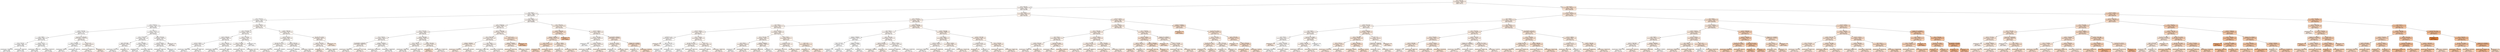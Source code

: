 digraph Tree {
node [shape=box, style="filled, rounded", color="black", fontname="helvetica"] ;
edge [fontname="helvetica"] ;
0 [label=<fone &le; 7497.342<br/>squared_error = 40540123.59<br/>samples = 4353<br/>value = 7457.11>, fillcolor="#fcf0e7"] ;
1 [label=<fone &le; 7404.252<br/>squared_error = 6871007.385<br/>samples = 2923<br/>value = 4254.886>, fillcolor="#fdf7f3"] ;
0 -> 1 [labeldistance=2.5, labelangle=45, headlabel="True"] ;
2 [label=<god &le; 2002.5<br/>squared_error = 3582505.978<br/>samples = 2085<br/>value = 3130.205>, fillcolor="#fefaf7"] ;
1 -> 2 ;
3 [label=<fone &le; 7354.372<br/>squared_error = 1143333.033<br/>samples = 1265<br/>value = 2372.643>, fillcolor="#fefcfa"] ;
2 -> 3 ;
4 [label=<fone &le; 7338.215<br/>squared_error = 512947.028<br/>samples = 934<br/>value = 1940.816>, fillcolor="#fffdfc"] ;
3 -> 4 ;
5 [label=<model &le; 7367.581<br/>squared_error = 514742.453<br/>samples = 711<br/>value = 1770.754>, fillcolor="#fffdfc"] ;
4 -> 5 ;
6 [label=<god &le; 1998.5<br/>squared_error = 354553.392<br/>samples = 693<br/>value = 1722.736>, fillcolor="#fffdfc"] ;
5 -> 6 ;
7 [label=<fone &le; 7324.79<br/>squared_error = 204952.296<br/>samples = 485<br/>value = 1573.668>, fillcolor="#fffefd"] ;
6 -> 7 ;
8 [label=<squared_error = 213026.293<br/>samples = 290<br/>value = 1439.062>, fillcolor="#fffefd"] ;
7 -> 8 ;
9 [label=<squared_error = 125925.624<br/>samples = 195<br/>value = 1773.851>, fillcolor="#fffdfc"] ;
7 -> 9 ;
10 [label=<brend &le; 7317.5<br/>squared_error = 530752.776<br/>samples = 208<br/>value = 2070.322>, fillcolor="#fefdfb"] ;
6 -> 10 ;
11 [label=<squared_error = 417952.347<br/>samples = 186<br/>value = 1986.516>, fillcolor="#fffdfb"] ;
10 -> 11 ;
12 [label=<squared_error = 923018.027<br/>samples = 22<br/>value = 2778.864>, fillcolor="#fefbf8"] ;
10 -> 12 ;
13 [label=<transmission &le; 4494.094<br/>squared_error = 3175594.136<br/>samples = 18<br/>value = 3619.444>, fillcolor="#fef9f5"] ;
5 -> 13 ;
14 [label=<fone &le; 7290.382<br/>squared_error = 154648.438<br/>samples = 8<br/>value = 2056.25>, fillcolor="#fefdfb"] ;
13 -> 14 ;
15 [label=<squared_error = 30625.0<br/>samples = 2<br/>value = 2675.0>, fillcolor="#fefbf9"] ;
14 -> 15 ;
16 [label=<squared_error = 25833.333<br/>samples = 6<br/>value = 1850.0>, fillcolor="#fffdfc"] ;
14 -> 16 ;
17 [label=<volume &le; inf<br/>squared_error = 2073600.0<br/>samples = 10<br/>value = 4870.0>, fillcolor="#fdf6f1"] ;
13 -> 17 ;
18 [label=<squared_error = 1094506.173<br/>samples = 9<br/>value = 4522.222>, fillcolor="#fdf7f2"] ;
17 -> 18 ;
19 [label=<squared_error = 0.0<br/>samples = 1<br/>value = 8000.0>, fillcolor="#fcefe5"] ;
17 -> 19 ;
20 [label=<fone &le; 7344.74<br/>squared_error = 121014.658<br/>samples = 223<br/>value = 2483.031>, fillcolor="#fefcfa"] ;
4 -> 20 ;
21 [label=<fone &le; 7339.227<br/>squared_error = 100273.166<br/>samples = 96<br/>value = 2296.354>, fillcolor="#fefcfa"] ;
20 -> 21 ;
22 [label=<body &le; 8917.842<br/>squared_error = 500000.0<br/>samples = 4<br/>value = 3000.0>, fillcolor="#fefaf8"] ;
21 -> 22 ;
23 [label=<squared_error = 222222.222<br/>samples = 3<br/>value = 2666.667>, fillcolor="#fefbf9"] ;
22 -> 23 ;
24 [label=<squared_error = 0.0<br/>samples = 1<br/>value = 4000.0>, fillcolor="#fef8f4"] ;
22 -> 24 ;
25 [label=<fone &le; 7339.892<br/>squared_error = 60430.943<br/>samples = 92<br/>value = 2265.761>, fillcolor="#fefcfa"] ;
21 -> 25 ;
26 [label=<squared_error = 0.0<br/>samples = 15<br/>value = 2100.0>, fillcolor="#fefcfb"] ;
25 -> 26 ;
27 [label=<squared_error = 65807.893<br/>samples = 77<br/>value = 2298.052>, fillcolor="#fefcfa"] ;
25 -> 27 ;
28 [label=<model &le; 8797.616<br/>squared_error = 90439.051<br/>samples = 127<br/>value = 2624.142>, fillcolor="#fefbf9"] ;
20 -> 28 ;
29 [label=<volume &le; 3150.0<br/>squared_error = 69409.836<br/>samples = 125<br/>value = 2605.328>, fillcolor="#fefbf9"] ;
28 -> 29 ;
30 [label=<squared_error = 49019.102<br/>samples = 124<br/>value = 2618.274>, fillcolor="#fefbf9"] ;
29 -> 30 ;
31 [label=<squared_error = 0.0<br/>samples = 1<br/>value = 1000.0>, fillcolor="#ffffff"] ;
29 -> 31 ;
32 [label=<squared_error = 0.0<br/>samples = 2<br/>value = 3800.0>, fillcolor="#fef8f5"] ;
28 -> 32 ;
33 [label=<fone &le; 7380.08<br/>squared_error = 911171.538<br/>samples = 331<br/>value = 3591.154>, fillcolor="#fef9f5"] ;
3 -> 33 ;
34 [label=<fone &le; 7367.489<br/>squared_error = 293318.889<br/>samples = 232<br/>value = 3225.724>, fillcolor="#fefaf7"] ;
33 -> 34 ;
35 [label=<brend &le; 4820.023<br/>squared_error = 268554.627<br/>samples = 151<br/>value = 3041.205>, fillcolor="#fefaf8"] ;
34 -> 35 ;
36 [label=<volume &le; 1550.0<br/>squared_error = 343143.482<br/>samples = 35<br/>value = 2715.657>, fillcolor="#fefbf9"] ;
35 -> 36 ;
37 [label=<squared_error = 366837.688<br/>samples = 4<br/>value = 1924.75>, fillcolor="#fffdfc"] ;
36 -> 37 ;
38 [label=<squared_error = 248957.367<br/>samples = 31<br/>value = 2817.71>, fillcolor="#fefbf8"] ;
36 -> 38 ;
39 [label=<fone &le; 7360.214<br/>squared_error = 204423.866<br/>samples = 116<br/>value = 3139.431>, fillcolor="#fefaf7"] ;
35 -> 39 ;
40 [label=<squared_error = 228545.234<br/>samples = 56<br/>value = 2969.625>, fillcolor="#fefaf8"] ;
39 -> 40 ;
41 [label=<squared_error = 129881.076<br/>samples = 60<br/>value = 3297.917>, fillcolor="#fefaf7"] ;
39 -> 41 ;
42 [label=<fone &le; 7379.533<br/>squared_error = 157691.715<br/>samples = 81<br/>value = 3569.704>, fillcolor="#fef9f6"] ;
34 -> 42 ;
43 [label=<fone &le; 7373.259<br/>squared_error = 100082.119<br/>samples = 80<br/>value = 3596.825>, fillcolor="#fef9f5"] ;
42 -> 43 ;
44 [label=<squared_error = 97522.257<br/>samples = 46<br/>value = 3471.783>, fillcolor="#fef9f6"] ;
43 -> 44 ;
45 [label=<squared_error = 53771.235<br/>samples = 34<br/>value = 3766.0>, fillcolor="#fef9f5"] ;
43 -> 45 ;
46 [label=<squared_error = 0.0<br/>samples = 1<br/>value = 1400.0>, fillcolor="#fffefe"] ;
42 -> 46 ;
47 [label=<model &le; 7869.433<br/>squared_error = 1312774.391<br/>samples = 99<br/>value = 4447.515>, fillcolor="#fdf7f2"] ;
33 -> 47 ;
48 [label=<volume &le; 1817.0<br/>squared_error = 608702.946<br/>samples = 79<br/>value = 4179.797>, fillcolor="#fdf8f3"] ;
47 -> 48 ;
49 [label=<len_dop_info &le; 177.5<br/>squared_error = 1115553.719<br/>samples = 11<br/>value = 3319.091>, fillcolor="#fefaf6"] ;
48 -> 49 ;
50 [label=<squared_error = 434347.222<br/>samples = 6<br/>value = 4001.667>, fillcolor="#fef8f4"] ;
49 -> 50 ;
51 [label=<squared_error = 703000.0<br/>samples = 5<br/>value = 2500.0>, fillcolor="#fefcfa"] ;
49 -> 51 ;
52 [label=<brend &le; 4203.121<br/>squared_error = 387488.999<br/>samples = 68<br/>value = 4319.029>, fillcolor="#fdf7f3"] ;
48 -> 52 ;
53 [label=<squared_error = 1748888.889<br/>samples = 3<br/>value = 2633.333>, fillcolor="#fefbf9"] ;
52 -> 53 ;
54 [label=<squared_error = 187452.664<br/>samples = 65<br/>value = 4396.831>, fillcolor="#fdf7f3"] ;
52 -> 54 ;
55 [label=<len_dop_info &le; 314.0<br/>squared_error = 2692475.0<br/>samples = 20<br/>value = 5505.0>, fillcolor="#fdf4ee"] ;
47 -> 55 ;
56 [label=<manth &le; 5218.347<br/>squared_error = 1161329.64<br/>samples = 19<br/>value = 5215.789>, fillcolor="#fdf5f0"] ;
55 -> 56 ;
57 [label=<squared_error = 0.0<br/>samples = 1<br/>value = 9000.0>, fillcolor="#fbece2"] ;
56 -> 57 ;
58 [label=<squared_error = 386080.247<br/>samples = 18<br/>value = 5005.556>, fillcolor="#fdf6f0"] ;
56 -> 58 ;
59 [label=<squared_error = 0.0<br/>samples = 1<br/>value = 11000.0>, fillcolor="#fae8da"] ;
55 -> 59 ;
60 [label=<god &le; 2009.5<br/>squared_error = 5094226.292<br/>samples = 820<br/>value = 4298.882>, fillcolor="#fdf7f3"] ;
2 -> 60 ;
61 [label=<body &le; 10184.014<br/>squared_error = 2856055.416<br/>samples = 757<br/>value = 4057.135>, fillcolor="#fef8f4"] ;
60 -> 61 ;
62 [label=<fone &le; 7375.197<br/>squared_error = 1669466.799<br/>samples = 700<br/>value = 3893.833>, fillcolor="#fef8f4"] ;
61 -> 62 ;
63 [label=<fone &le; 7284.02<br/>squared_error = 1633206.176<br/>samples = 424<br/>value = 3421.101>, fillcolor="#fef9f6"] ;
62 -> 63 ;
64 [label=<tip_dvigatelja &le; 10209.916<br/>squared_error = 1809976.412<br/>samples = 60<br/>value = 4757.767>, fillcolor="#fdf6f1"] ;
63 -> 64 ;
65 [label=<squared_error = 1583427.513<br/>samples = 49<br/>value = 4460.551>, fillcolor="#fdf7f2"] ;
64 -> 65 ;
66 [label=<squared_error = 672775.289<br/>samples = 11<br/>value = 6081.727>, fillcolor="#fdf3ec"] ;
64 -> 66 ;
67 [label=<mileage &le; 218500.0<br/>squared_error = 1261016.462<br/>samples = 364<br/>value = 3200.772>, fillcolor="#fefaf7"] ;
63 -> 67 ;
68 [label=<squared_error = 1657336.667<br/>samples = 75<br/>value = 3831.0>, fillcolor="#fef8f5"] ;
67 -> 68 ;
69 [label=<squared_error = 1028338.987<br/>samples = 289<br/>value = 3037.218>, fillcolor="#fefaf8"] ;
67 -> 69 ;
70 [label=<model &le; 7605.968<br/>squared_error = 854459.163<br/>samples = 276<br/>value = 4620.058>, fillcolor="#fdf7f2"] ;
62 -> 70 ;
71 [label=<fone &le; 7386.14<br/>squared_error = 401199.237<br/>samples = 260<br/>value = 4547.227>, fillcolor="#fdf7f2"] ;
70 -> 71 ;
72 [label=<squared_error = 538927.181<br/>samples = 103<br/>value = 4252.466>, fillcolor="#fdf7f3"] ;
71 -> 72 ;
73 [label=<squared_error = 216447.245<br/>samples = 157<br/>value = 4740.605>, fillcolor="#fdf6f1"] ;
71 -> 73 ;
74 [label=<model &le; 7632.165<br/>squared_error = 6733054.121<br/>samples = 16<br/>value = 5803.562>, fillcolor="#fdf4ed"] ;
70 -> 74 ;
75 [label=<squared_error = 0.0<br/>samples = 1<br/>value = 14915.0>, fillcolor="#f8dfcc"] ;
74 -> 75 ;
76 [label=<squared_error = 1278401.316<br/>samples = 15<br/>value = 5196.133>, fillcolor="#fdf5f0"] ;
74 -> 76 ;
77 [label=<brend &le; 12835.451<br/>squared_error = 13078823.82<br/>samples = 57<br/>value = 6062.596>, fillcolor="#fdf3ec"] ;
61 -> 77 ;
78 [label=<fone &le; 6992.755<br/>squared_error = 2971679.807<br/>samples = 51<br/>value = 5248.392>, fillcolor="#fdf5ef"] ;
77 -> 78 ;
79 [label=<mileage &le; 182500.0<br/>squared_error = 2557530.139<br/>samples = 12<br/>value = 7173.167>, fillcolor="#fcf1e8"] ;
78 -> 79 ;
80 [label=<squared_error = 1297018.75<br/>samples = 4<br/>value = 9022.5>, fillcolor="#fbece2"] ;
79 -> 80 ;
81 [label=<squared_error = 622760.5<br/>samples = 8<br/>value = 6248.5>, fillcolor="#fcf3ec"] ;
79 -> 81 ;
82 [label=<god &le; 2004.5<br/>squared_error = 1608439.053<br/>samples = 39<br/>value = 4656.154>, fillcolor="#fdf6f2"] ;
78 -> 82 ;
83 [label=<squared_error = 1339977.694<br/>samples = 23<br/>value = 4143.043>, fillcolor="#fdf8f3"] ;
82 -> 83 ;
84 [label=<squared_error = 1071835.938<br/>samples = 16<br/>value = 5393.75>, fillcolor="#fdf5ef"] ;
82 -> 84 ;
85 [label=<volume &le; inf<br/>squared_error = 45458055.556<br/>samples = 6<br/>value = 12983.333>, fillcolor="#f9e3d3"] ;
77 -> 85 ;
86 [label=<mileage &le; 193000.0<br/>squared_error = 1861600.0<br/>samples = 5<br/>value = 10020.0>, fillcolor="#fbeade"] ;
85 -> 86 ;
87 [label=<squared_error = 435555.556<br/>samples = 3<br/>value = 10966.667>, fillcolor="#fae8da"] ;
86 -> 87 ;
88 [label=<squared_error = 640000.0<br/>samples = 2<br/>value = 8600.0>, fillcolor="#fbede3"] ;
86 -> 88 ;
89 [label=<squared_error = 0.0<br/>samples = 1<br/>value = 27800.0>, fillcolor="#f2c09d"] ;
85 -> 89 ;
90 [label=<fone &le; 6992.755<br/>squared_error = 22847708.661<br/>samples = 63<br/>value = 7203.683>, fillcolor="#fcf1e8"] ;
60 -> 90 ;
91 [label=<manth &le; 8825.347<br/>squared_error = 30668772.691<br/>samples = 9<br/>value = 13876.556>, fillcolor="#f9e1d0"] ;
90 -> 91 ;
92 [label=<mileage &le; 106500.0<br/>squared_error = 6451663.859<br/>samples = 8<br/>value = 12111.125>, fillcolor="#fae5d6"] ;
91 -> 92 ;
93 [label=<god &le; 2013.5<br/>squared_error = 3734466.667<br/>samples = 3<br/>value = 14830.0>, fillcolor="#f8dfcc"] ;
92 -> 93 ;
94 [label=<squared_error = 0.0<br/>samples = 1<br/>value = 17500.0>, fillcolor="#f7d8c2"] ;
93 -> 94 ;
95 [label=<squared_error = 255025.0<br/>samples = 2<br/>value = 13495.0>, fillcolor="#f9e2d1"] ;
93 -> 95 ;
96 [label=<volume &le; 1900.0<br/>squared_error = 985392.16<br/>samples = 5<br/>value = 10479.8>, fillcolor="#fae9dc"] ;
92 -> 96 ;
97 [label=<squared_error = 0.0<br/>samples = 1<br/>value = 8700.0>, fillcolor="#fbede3"] ;
96 -> 97 ;
98 [label=<squared_error = 241837.688<br/>samples = 4<br/>value = 10924.75>, fillcolor="#fae8db"] ;
96 -> 98 ;
99 [label=<squared_error = 0.0<br/>samples = 1<br/>value = 28000.0>, fillcolor="#f2c09c"] ;
91 -> 99 ;
100 [label=<volume &le; 2945.0<br/>squared_error = 12886124.656<br/>samples = 54<br/>value = 6091.537>, fillcolor="#fdf3ec"] ;
90 -> 100 ;
101 [label=<fone &le; 7318.169<br/>squared_error = 5163282.597<br/>samples = 44<br/>value = 5053.25>, fillcolor="#fdf6f0"] ;
100 -> 101 ;
102 [label=<squared_error = 0.0<br/>samples = 4<br/>value = 1000.0>, fillcolor="#ffffff"] ;
101 -> 102 ;
103 [label=<model &le; 9110.86<br/>squared_error = 3872438.944<br/>samples = 40<br/>value = 5458.575>, fillcolor="#fdf5ef"] ;
101 -> 103 ;
104 [label=<squared_error = 3012864.583<br/>samples = 37<br/>value = 5180.892>, fillcolor="#fdf5f0"] ;
103 -> 104 ;
105 [label=<squared_error = 1793888.889<br/>samples = 3<br/>value = 8883.333>, fillcolor="#fbede2"] ;
103 -> 105 ;
106 [label=<tip_dvigatelja &le; 5684.64<br/>squared_error = 21252400.0<br/>samples = 10<br/>value = 10660.0>, fillcolor="#fae8dc"] ;
100 -> 106 ;
107 [label=<len_dop_info &le; 223.0<br/>squared_error = 2081600.0<br/>samples = 5<br/>value = 7180.0>, fillcolor="#fcf1e8"] ;
106 -> 107 ;
108 [label=<squared_error = 0.0<br/>samples = 1<br/>value = 4300.0>, fillcolor="#fdf7f3"] ;
107 -> 108 ;
109 [label=<squared_error = 10000.0<br/>samples = 4<br/>value = 7900.0>, fillcolor="#fcefe6"] ;
107 -> 109 ;
110 [label=<mileage_orig &le; 114500.0<br/>squared_error = 16202400.0<br/>samples = 5<br/>value = 14140.0>, fillcolor="#f9e0cf"] ;
106 -> 110 ;
111 [label=<squared_error = 0.0<br/>samples = 1<br/>value = 7100.0>, fillcolor="#fcf1e9"] ;
110 -> 111 ;
112 [label=<squared_error = 4765000.0<br/>samples = 4<br/>value = 15900.0>, fillcolor="#f8dcc8"] ;
110 -> 112 ;
113 [label=<god &le; 2009.5<br/>squared_error = 4075459.887<br/>samples = 838<br/>value = 7053.168>, fillcolor="#fcf1e9"] ;
1 -> 113 ;
114 [label=<fone &le; 7439.043<br/>squared_error = 2512018.32<br/>samples = 590<br/>value = 6422.959>, fillcolor="#fcf2eb"] ;
113 -> 114 ;
115 [label=<god &le; 2001.5<br/>squared_error = 1256628.425<br/>samples = 327<br/>value = 5794.165>, fillcolor="#fdf4ed"] ;
114 -> 115 ;
116 [label=<volume &le; 1950.0<br/>squared_error = 2193229.311<br/>samples = 38<br/>value = 4896.711>, fillcolor="#fdf6f1"] ;
115 -> 116 ;
117 [label=<conditioner &le; 1.0<br/>squared_error = 3588125.0<br/>samples = 4<br/>value = 2525.0>, fillcolor="#fefbf9"] ;
116 -> 117 ;
118 [label=<squared_error = 0.0<br/>samples = 1<br/>value = 5800.0>, fillcolor="#fdf4ed"] ;
117 -> 118 ;
119 [label=<door &le; 7281.275<br/>squared_error = 17222.222<br/>samples = 3<br/>value = 1433.333>, fillcolor="#fffefd"] ;
117 -> 119 ;
120 [label=<squared_error = 0.0<br/>samples = 1<br/>value = 1250.0>, fillcolor="#fffefe"] ;
119 -> 120 ;
121 [label=<squared_error = 625.0<br/>samples = 2<br/>value = 1525.0>, fillcolor="#fffefd"] ;
119 -> 121 ;
122 [label=<fone &le; 7416.46<br/>squared_error = 1289503.136<br/>samples = 34<br/>value = 5175.735>, fillcolor="#fdf5f0"] ;
116 -> 122 ;
123 [label=<len_dop_info &le; 23.5<br/>squared_error = 1273044.434<br/>samples = 16<br/>value = 4589.062>, fillcolor="#fdf7f2"] ;
122 -> 123 ;
124 [label=<squared_error = 0.0<br/>samples = 1<br/>value = 1700.0>, fillcolor="#fffdfc"] ;
123 -> 124 ;
125 [label=<squared_error = 764372.222<br/>samples = 15<br/>value = 4781.667>, fillcolor="#fdf6f1"] ;
123 -> 125 ;
126 [label=<audio &le; 2.5<br/>squared_error = 726242.284<br/>samples = 18<br/>value = 5697.222>, fillcolor="#fdf4ee"] ;
122 -> 126 ;
127 [label=<squared_error = 1068125.0<br/>samples = 6<br/>value = 4925.0>, fillcolor="#fdf6f1"] ;
126 -> 127 ;
128 [label=<squared_error = 108055.556<br/>samples = 12<br/>value = 6083.333>, fillcolor="#fdf3ec"] ;
126 -> 128 ;
129 [label=<volume &le; 3250.0<br/>squared_error = 1013648.106<br/>samples = 289<br/>value = 5912.17>, fillcolor="#fdf4ed"] ;
115 -> 129 ;
130 [label=<fone &le; 7425.104<br/>squared_error = 764562.154<br/>samples = 273<br/>value = 5839.476>, fillcolor="#fdf4ed"] ;
129 -> 130 ;
131 [label=<god &le; 2002.5<br/>squared_error = 574088.68<br/>samples = 153<br/>value = 5564.242>, fillcolor="#fdf4ee"] ;
130 -> 131 ;
132 [label=<squared_error = 0.0<br/>samples = 1<br/>value = 3000.0>, fillcolor="#fefaf8"] ;
131 -> 132 ;
133 [label=<squared_error = 534322.191<br/>samples = 152<br/>value = 5581.112>, fillcolor="#fdf4ee"] ;
131 -> 133 ;
134 [label=<mileage &le; 440000.0<br/>squared_error = 787682.023<br/>samples = 120<br/>value = 6190.4>, fillcolor="#fdf3ec"] ;
130 -> 134 ;
135 [label=<squared_error = 699746.249<br/>samples = 119<br/>value = 6218.471>, fillcolor="#fcf3ec"] ;
134 -> 135 ;
136 [label=<squared_error = 0.0<br/>samples = 1<br/>value = 2850.0>, fillcolor="#fefbf8"] ;
134 -> 136 ;
137 [label=<god &le; 2007.5<br/>squared_error = 3635093.75<br/>samples = 16<br/>value = 7152.5>, fillcolor="#fcf1e8"] ;
129 -> 137 ;
138 [label=<conditioner &le; 2.5<br/>squared_error = 1113817.751<br/>samples = 13<br/>value = 6387.692>, fillcolor="#fcf2eb"] ;
137 -> 138 ;
139 [label=<squared_error = 312132.231<br/>samples = 11<br/>value = 6003.636>, fillcolor="#fdf3ed"] ;
138 -> 139 ;
140 [label=<squared_error = 250000.0<br/>samples = 2<br/>value = 8500.0>, fillcolor="#fbeee4"] ;
138 -> 140 ;
141 [label=<audio &le; 0.5<br/>squared_error = 1042222.222<br/>samples = 3<br/>value = 10466.667>, fillcolor="#fae9dc"] ;
137 -> 141 ;
142 [label=<squared_error = 0.0<br/>samples = 1<br/>value = 9200.0>, fillcolor="#fbece1"] ;
141 -> 142 ;
143 [label=<squared_error = 360000.0<br/>samples = 2<br/>value = 11100.0>, fillcolor="#fae7da"] ;
141 -> 143 ;
144 [label=<model &le; 4783.538<br/>squared_error = 2970080.642<br/>samples = 263<br/>value = 7204.768>, fillcolor="#fcf1e8"] ;
114 -> 144 ;
145 [label=<god &le; 2001.0<br/>squared_error = 2643377.246<br/>samples = 16<br/>value = 3967.438>, fillcolor="#fef8f4"] ;
144 -> 145 ;
146 [label=<mileage &le; 283500.0<br/>squared_error = 346718.75<br/>samples = 4<br/>value = 1862.5>, fillcolor="#fffdfc"] ;
145 -> 146 ;
147 [label=<fone &le; 7471.615<br/>squared_error = 625.0<br/>samples = 2<br/>value = 1275.0>, fillcolor="#fffefe"] ;
146 -> 147 ;
148 [label=<squared_error = 0.0<br/>samples = 1<br/>value = 1250.0>, fillcolor="#fffefe"] ;
147 -> 148 ;
149 [label=<squared_error = 0.0<br/>samples = 1<br/>value = 1300.0>, fillcolor="#fffefe"] ;
147 -> 149 ;
150 [label=<mileage &le; 322000.0<br/>squared_error = 2500.0<br/>samples = 2<br/>value = 2450.0>, fillcolor="#fefcfa"] ;
146 -> 150 ;
151 [label=<squared_error = 0.0<br/>samples = 1<br/>value = 2400.0>, fillcolor="#fefcfa"] ;
150 -> 151 ;
152 [label=<squared_error = 0.0<br/>samples = 1<br/>value = 2500.0>, fillcolor="#fefcfa"] ;
150 -> 152 ;
153 [label=<body &le; 4632.224<br/>squared_error = 1439702.576<br/>samples = 12<br/>value = 4669.083>, fillcolor="#fdf6f2"] ;
145 -> 153 ;
154 [label=<brend &le; 6579.291<br/>squared_error = 525833.333<br/>samples = 6<br/>value = 5650.0>, fillcolor="#fdf4ee"] ;
153 -> 154 ;
155 [label=<squared_error = 193600.0<br/>samples = 5<br/>value = 5380.0>, fillcolor="#fdf5ef"] ;
154 -> 155 ;
156 [label=<squared_error = 0.0<br/>samples = 1<br/>value = 7000.0>, fillcolor="#fcf1e9"] ;
154 -> 156 ;
157 [label=<volume &le; 1750.0<br/>squared_error = 429176.806<br/>samples = 6<br/>value = 3688.167>, fillcolor="#fef9f5"] ;
153 -> 157 ;
158 [label=<squared_error = 108616.667<br/>samples = 3<br/>value = 4235.0>, fillcolor="#fdf7f3"] ;
157 -> 158 ;
159 [label=<squared_error = 151683.556<br/>samples = 3<br/>value = 3141.333>, fillcolor="#fefaf7"] ;
157 -> 159 ;
160 [label=<model &le; 7492.685<br/>squared_error = 2268380.743<br/>samples = 247<br/>value = 7414.474>, fillcolor="#fcf0e7"] ;
144 -> 160 ;
161 [label=<god &le; 2003.5<br/>squared_error = 2888641.877<br/>samples = 102<br/>value = 6707.814>, fillcolor="#fcf2ea"] ;
160 -> 161 ;
162 [label=<volume &le; 2100.0<br/>squared_error = 4154765.17<br/>samples = 21<br/>value = 5075.143>, fillcolor="#fdf5f0"] ;
161 -> 162 ;
163 [label=<squared_error = 584691.358<br/>samples = 9<br/>value = 3055.556>, fillcolor="#fefaf7"] ;
162 -> 163 ;
164 [label=<squared_error = 1478983.639<br/>samples = 12<br/>value = 6589.833>, fillcolor="#fcf2eb"] ;
162 -> 164 ;
165 [label=<volume &le; 1445.0<br/>squared_error = 1690132.311<br/>samples = 81<br/>value = 7131.099>, fillcolor="#fcf1e9"] ;
161 -> 165 ;
166 [label=<squared_error = 2500.0<br/>samples = 2<br/>value = 3850.0>, fillcolor="#fef8f5"] ;
165 -> 166 ;
167 [label=<squared_error = 1453410.188<br/>samples = 79<br/>value = 7214.165>, fillcolor="#fcf1e8"] ;
165 -> 167 ;
168 [label=<contact &le; 4917.941<br/>squared_error = 1233672.203<br/>samples = 145<br/>value = 7911.572>, fillcolor="#fcefe6"] ;
160 -> 168 ;
169 [label=<conditioner &le; 0.5<br/>squared_error = 3754804.688<br/>samples = 4<br/>value = 4718.75>, fillcolor="#fdf6f1"] ;
168 -> 169 ;
170 [label=<squared_error = 0.0<br/>samples = 1<br/>value = 8075.0>, fillcolor="#fceee5"] ;
169 -> 170 ;
171 [label=<squared_error = 0.0<br/>samples = 3<br/>value = 3600.0>, fillcolor="#fef9f5"] ;
169 -> 171 ;
172 [label=<fone &le; 7467.001<br/>squared_error = 864751.857<br/>samples = 141<br/>value = 8002.149>, fillcolor="#fcefe5"] ;
168 -> 172 ;
173 [label=<squared_error = 316058.215<br/>samples = 67<br/>value = 7463.313>, fillcolor="#fcf0e7"] ;
172 -> 173 ;
174 [label=<squared_error = 860651.446<br/>samples = 74<br/>value = 8490.014>, fillcolor="#fbeee4"] ;
172 -> 174 ;
175 [label=<volume &le; 3250.0<br/>squared_error = 4602210.829<br/>samples = 248<br/>value = 8552.456>, fillcolor="#fbede3"] ;
113 -> 175 ;
176 [label=<fone &le; 7480.34<br/>squared_error = 3193807.852<br/>samples = 238<br/>value = 8352.979>, fillcolor="#fbeee4"] ;
175 -> 176 ;
177 [label=<fone &le; 7430.346<br/>squared_error = 2393310.078<br/>samples = 169<br/>value = 7876.633>, fillcolor="#fcefe6"] ;
176 -> 177 ;
178 [label=<god &le; 2013.5<br/>squared_error = 2960075.815<br/>samples = 33<br/>value = 6616.606>, fillcolor="#fcf2ea"] ;
177 -> 178 ;
179 [label=<model &le; 8515.412<br/>squared_error = 1085041.457<br/>samples = 26<br/>value = 6057.654>, fillcolor="#fdf3ec"] ;
178 -> 179 ;
180 [label=<squared_error = 768295.238<br/>samples = 25<br/>value = 5939.96>, fillcolor="#fdf3ed"] ;
179 -> 180 ;
181 [label=<squared_error = 0.0<br/>samples = 1<br/>value = 9000.0>, fillcolor="#fbece2"] ;
179 -> 181 ;
182 [label=<len_dop_info &le; 84.5<br/>squared_error = 4453818.49<br/>samples = 7<br/>value = 8692.714>, fillcolor="#fbede3"] ;
178 -> 182 ;
183 [label=<squared_error = 174400.0<br/>samples = 5<br/>value = 7390.0>, fillcolor="#fcf0e8"] ;
182 -> 183 ;
184 [label=<squared_error = 303050.25<br/>samples = 2<br/>value = 11949.5>, fillcolor="#fae5d7"] ;
182 -> 184 ;
185 [label=<volume &le; 1999.0<br/>squared_error = 1777064.926<br/>samples = 136<br/>value = 8182.375>, fillcolor="#fceee5"] ;
177 -> 185 ;
186 [label=<fone &le; 7447.395<br/>squared_error = 1211481.501<br/>samples = 81<br/>value = 7881.827>, fillcolor="#fcefe6"] ;
185 -> 186 ;
187 [label=<squared_error = 997734.822<br/>samples = 26<br/>value = 7290.154>, fillcolor="#fcf0e8"] ;
186 -> 187 ;
188 [label=<squared_error = 1068802.14<br/>samples = 55<br/>value = 8161.527>, fillcolor="#fceee5"] ;
186 -> 188 ;
189 [label=<fone &le; 7436.028<br/>squared_error = 2281068.182<br/>samples = 55<br/>value = 8625.0>, fillcolor="#fbede3"] ;
185 -> 189 ;
190 [label=<squared_error = 6804722.222<br/>samples = 6<br/>value = 9983.333>, fillcolor="#fbeade"] ;
189 -> 190 ;
191 [label=<squared_error = 1473559.975<br/>samples = 49<br/>value = 8458.673>, fillcolor="#fbeee4"] ;
189 -> 191 ;
192 [label=<fone &le; 7480.992<br/>squared_error = 3237499.637<br/>samples = 69<br/>value = 9519.681>, fillcolor="#fbebe0"] ;
176 -> 192 ;
193 [label=<volume &le; 1450.0<br/>squared_error = 4055555.556<br/>samples = 6<br/>value = 13333.333>, fillcolor="#f9e2d2"] ;
192 -> 193 ;
194 [label=<brend &le; 7930.75<br/>squared_error = 1562500.0<br/>samples = 2<br/>value = 10750.0>, fillcolor="#fae8db"] ;
193 -> 194 ;
195 [label=<squared_error = 0.0<br/>samples = 1<br/>value = 12000.0>, fillcolor="#fae5d7"] ;
194 -> 195 ;
196 [label=<squared_error = 0.0<br/>samples = 1<br/>value = 9500.0>, fillcolor="#fbebe0"] ;
194 -> 196 ;
197 [label=<model &le; 13388.263<br/>squared_error = 296875.0<br/>samples = 4<br/>value = 14625.0>, fillcolor="#f8dfcd"] ;
193 -> 197 ;
198 [label=<squared_error = 55555.556<br/>samples = 3<br/>value = 14333.333>, fillcolor="#f9e0ce"] ;
197 -> 198 ;
199 [label=<squared_error = 0.0<br/>samples = 1<br/>value = 15500.0>, fillcolor="#f8ddca"] ;
197 -> 199 ;
200 [label=<mileage_orig &le; 28263.5<br/>squared_error = 1642534.281<br/>samples = 63<br/>value = 9156.476>, fillcolor="#fbece1"] ;
192 -> 200 ;
201 [label=<squared_error = 0.0<br/>samples = 1<br/>value = 15300.0>, fillcolor="#f8decb"] ;
200 -> 201 ;
202 [label=<body &le; 7174.256<br/>squared_error = 1050451.915<br/>samples = 62<br/>value = 9057.387>, fillcolor="#fbece1"] ;
200 -> 202 ;
203 [label=<squared_error = 395177.359<br/>samples = 52<br/>value = 8844.577>, fillcolor="#fbede2"] ;
202 -> 203 ;
204 [label=<squared_error = 2997789.0<br/>samples = 10<br/>value = 10164.0>, fillcolor="#fbeadd"] ;
202 -> 204 ;
205 [label=<mileage &le; 113500.0<br/>squared_error = 14636000.0<br/>samples = 10<br/>value = 13300.0>, fillcolor="#f9e2d2"] ;
175 -> 205 ;
206 [label=<squared_error = 0.0<br/>samples = 1<br/>value = 22500.0>, fillcolor="#f5cdb0"] ;
205 -> 206 ;
207 [label=<len_dop_info &le; 167.5<br/>squared_error = 5812839.506<br/>samples = 9<br/>value = 12277.778>, fillcolor="#fae5d6"] ;
205 -> 207 ;
208 [label=<fone &le; 7464.478<br/>squared_error = 2031875.0<br/>samples = 4<br/>value = 9975.0>, fillcolor="#fbeade"] ;
207 -> 208 ;
209 [label=<len_dop_info &le; 75.5<br/>squared_error = 122500.0<br/>samples = 2<br/>value = 11350.0>, fillcolor="#fae7d9"] ;
208 -> 209 ;
210 [label=<squared_error = 0.0<br/>samples = 1<br/>value = 11000.0>, fillcolor="#fae8da"] ;
209 -> 210 ;
211 [label=<squared_error = 0.0<br/>samples = 1<br/>value = 11700.0>, fillcolor="#fae6d8"] ;
209 -> 211 ;
212 [label=<fone &le; 7482.118<br/>squared_error = 160000.0<br/>samples = 2<br/>value = 8600.0>, fillcolor="#fbede3"] ;
208 -> 212 ;
213 [label=<squared_error = 0.0<br/>samples = 1<br/>value = 8200.0>, fillcolor="#fceee5"] ;
212 -> 213 ;
214 [label=<squared_error = 0.0<br/>samples = 1<br/>value = 9000.0>, fillcolor="#fbece2"] ;
212 -> 214 ;
215 [label=<body &le; 9941.875<br/>squared_error = 1201600.0<br/>samples = 5<br/>value = 14120.0>, fillcolor="#f9e0cf"] ;
207 -> 215 ;
216 [label=<squared_error = 0.0<br/>samples = 1<br/>value = 12500.0>, fillcolor="#f9e4d5"] ;
215 -> 216 ;
217 [label=<fone &le; 7485.319<br/>squared_error = 681875.0<br/>samples = 4<br/>value = 14525.0>, fillcolor="#f8dfcd"] ;
215 -> 217 ;
218 [label=<squared_error = 62500.0<br/>samples = 2<br/>value = 15250.0>, fillcolor="#f8decb"] ;
217 -> 218 ;
219 [label=<squared_error = 250000.0<br/>samples = 2<br/>value = 13800.0>, fillcolor="#f9e1d0"] ;
217 -> 219 ;
220 [label=<god &le; 2014.5<br/>squared_error = 45557547.374<br/>samples = 1430<br/>value = 14002.635>, fillcolor="#f9e1cf"] ;
0 -> 220 [labeldistance=2.5, labelangle=-45, headlabel="False"] ;
221 [label=<volume &le; 2462.5<br/>squared_error = 24474385.948<br/>samples = 975<br/>value = 11649.395>, fillcolor="#fae6d8"] ;
220 -> 221 ;
222 [label=<god &le; 2009.5<br/>squared_error = 11767528.633<br/>samples = 383<br/>value = 8758.157>, fillcolor="#fbede3"] ;
221 -> 222 ;
223 [label=<model &le; 9427.334<br/>squared_error = 7034521.721<br/>samples = 150<br/>value = 5780.18>, fillcolor="#fdf4ed"] ;
222 -> 223 ;
224 [label=<god &le; 2003.5<br/>squared_error = 4522500.162<br/>samples = 132<br/>value = 5198.667>, fillcolor="#fdf5f0"] ;
223 -> 224 ;
225 [label=<god &le; 1972.0<br/>squared_error = 2455531.111<br/>samples = 34<br/>value = 3289.647>, fillcolor="#fefaf7"] ;
224 -> 225 ;
226 [label=<squared_error = 0.0<br/>samples = 1<br/>value = 9500.0>, fillcolor="#fbebe0"] ;
225 -> 226 ;
227 [label=<model &le; 7381.464<br/>squared_error = 1325782.793<br/>samples = 33<br/>value = 3101.455>, fillcolor="#fefaf7"] ;
225 -> 227 ;
228 [label=<squared_error = 827843.561<br/>samples = 28<br/>value = 2801.714>, fillcolor="#fefbf8"] ;
227 -> 228 ;
229 [label=<squared_error = 793600.0<br/>samples = 5<br/>value = 4780.0>, fillcolor="#fdf6f1"] ;
227 -> 229 ;
230 [label=<len_dop_info &le; 1282.0<br/>squared_error = 3536585.102<br/>samples = 98<br/>value = 5860.98>, fillcolor="#fdf4ed"] ;
224 -> 230 ;
231 [label=<model &le; 7446.394<br/>squared_error = 3107734.875<br/>samples = 96<br/>value = 5962.25>, fillcolor="#fdf3ed"] ;
230 -> 231 ;
232 [label=<squared_error = 2446793.562<br/>samples = 77<br/>value = 5566.247>, fillcolor="#fdf4ee"] ;
231 -> 232 ;
233 [label=<squared_error = 2575198.199<br/>samples = 19<br/>value = 7567.105>, fillcolor="#fcf0e7"] ;
231 -> 233 ;
234 [label=<squared_error = 0.0<br/>samples = 2<br/>value = 1000.0>, fillcolor="#ffffff"] ;
230 -> 234 ;
235 [label=<contact &le; 8160.31<br/>squared_error = 4790816.904<br/>samples = 18<br/>value = 10044.611>, fillcolor="#fbeade"] ;
223 -> 235 ;
236 [label=<fone &le; 7568.328<br/>squared_error = 3192060.485<br/>samples = 13<br/>value = 10926.769>, fillcolor="#fae8db"] ;
235 -> 236 ;
237 [label=<fone &le; 7534.12<br/>squared_error = 719094.0<br/>samples = 9<br/>value = 9905.333>, fillcolor="#fbeade"] ;
236 -> 237 ;
238 [label=<squared_error = 127624.694<br/>samples = 7<br/>value = 10306.857>, fillcolor="#fbe9dd"] ;
237 -> 238 ;
239 [label=<squared_error = 250000.0<br/>samples = 2<br/>value = 8500.0>, fillcolor="#fbeee4"] ;
237 -> 239 ;
240 [label=<body &le; 7058.037<br/>squared_error = 1126875.0<br/>samples = 4<br/>value = 13225.0>, fillcolor="#f9e2d2"] ;
236 -> 240 ;
241 [label=<squared_error = 90000.0<br/>samples = 2<br/>value = 12200.0>, fillcolor="#fae5d6"] ;
240 -> 241 ;
242 [label=<squared_error = 62500.0<br/>samples = 2<br/>value = 14250.0>, fillcolor="#f9e0ce"] ;
240 -> 242 ;
243 [label=<audio &le; 3.5<br/>squared_error = 1663604.0<br/>samples = 5<br/>value = 7751.0>, fillcolor="#fcefe6"] ;
235 -> 243 ;
244 [label=<transmission &le; 7160.138<br/>squared_error = 498879.688<br/>samples = 4<br/>value = 7188.75>, fillcolor="#fcf1e8"] ;
243 -> 244 ;
245 [label=<squared_error = 756.25<br/>samples = 2<br/>value = 6527.5>, fillcolor="#fcf2eb"] ;
244 -> 245 ;
246 [label=<squared_error = 122500.0<br/>samples = 2<br/>value = 7850.0>, fillcolor="#fcefe6"] ;
244 -> 246 ;
247 [label=<squared_error = 0.0<br/>samples = 1<br/>value = 10000.0>, fillcolor="#fbeade"] ;
243 -> 247 ;
248 [label=<god &le; 2012.5<br/>squared_error = 5429820.677<br/>samples = 233<br/>value = 10675.309>, fillcolor="#fae8dc"] ;
222 -> 248 ;
249 [label=<fone &le; 7837.262<br/>squared_error = 3801996.383<br/>samples = 98<br/>value = 9757.276>, fillcolor="#fbebdf"] ;
248 -> 249 ;
250 [label=<fone &le; 7533.677<br/>squared_error = 3096979.374<br/>samples = 71<br/>value = 10348.451>, fillcolor="#fae9dd"] ;
249 -> 250 ;
251 [label=<brend &le; 3943.684<br/>squared_error = 1102324.171<br/>samples = 37<br/>value = 9679.135>, fillcolor="#fbebdf"] ;
250 -> 251 ;
252 [label=<squared_error = 0.0<br/>samples = 1<br/>value = 5700.0>, fillcolor="#fdf4ee"] ;
251 -> 252 ;
253 [label=<squared_error = 680907.167<br/>samples = 36<br/>value = 9789.667>, fillcolor="#fbeadf"] ;
251 -> 253 ;
254 [label=<volume &le; 2350.0<br/>squared_error = 4249595.322<br/>samples = 34<br/>value = 11076.824>, fillcolor="#fae7da"] ;
250 -> 254 ;
255 [label=<squared_error = 2887645.006<br/>samples = 29<br/>value = 10666.552>, fillcolor="#fae8dc"] ;
254 -> 255 ;
256 [label=<squared_error = 5510249.84<br/>samples = 5<br/>value = 13456.4>, fillcolor="#f9e2d1"] ;
254 -> 256 ;
257 [label=<model &le; 7416.557<br/>squared_error = 2320212.209<br/>samples = 27<br/>value = 8202.704>, fillcolor="#fceee5"] ;
249 -> 257 ;
258 [label=<mileage_orig &le; 234500.0<br/>squared_error = 2392918.264<br/>samples = 11<br/>value = 6993.091>, fillcolor="#fcf1e9"] ;
257 -> 258 ;
259 [label=<squared_error = 1825306.122<br/>samples = 7<br/>value = 7757.143>, fillcolor="#fcefe6"] ;
258 -> 259 ;
260 [label=<squared_error = 576820.5<br/>samples = 4<br/>value = 5656.0>, fillcolor="#fdf4ee"] ;
258 -> 260 ;
261 [label=<len_dop_info &le; 763.5<br/>squared_error = 572728.965<br/>samples = 16<br/>value = 9034.312>, fillcolor="#fbece2"] ;
257 -> 261 ;
262 [label=<squared_error = 388161.188<br/>samples = 12<br/>value = 9320.75>, fillcolor="#fbece0"] ;
261 -> 262 ;
263 [label=<squared_error = 141875.0<br/>samples = 4<br/>value = 8175.0>, fillcolor="#fceee5"] ;
261 -> 263 ;
264 [label=<tip_dvigatelja &le; 6314.477<br/>squared_error = 5555579.307<br/>samples = 135<br/>value = 11341.733>, fillcolor="#fae7d9"] ;
248 -> 264 ;
265 [label=<fone &le; 7563.483<br/>squared_error = 6622522.154<br/>samples = 42<br/>value = 13128.524>, fillcolor="#f9e3d3"] ;
264 -> 265 ;
266 [label=<mileage_orig &le; inf<br/>squared_error = 1136351.312<br/>samples = 18<br/>value = 11054.722>, fillcolor="#fae8da"] ;
265 -> 266 ;
267 [label=<squared_error = 880568.576<br/>samples = 12<br/>value = 10727.083>, fillcolor="#fae8db"] ;
266 -> 267 ;
268 [label=<squared_error = 1003833.333<br/>samples = 6<br/>value = 11710.0>, fillcolor="#fae6d8"] ;
266 -> 268 ;
269 [label=<model &le; 5068.232<br/>squared_error = 5092543.193<br/>samples = 24<br/>value = 14683.875>, fillcolor="#f8dfcd"] ;
265 -> 269 ;
270 [label=<squared_error = 1802222.222<br/>samples = 3<br/>value = 11133.333>, fillcolor="#fae7da"] ;
269 -> 270 ;
271 [label=<squared_error = 3504410.086<br/>samples = 21<br/>value = 15191.095>, fillcolor="#f8decb"] ;
269 -> 271 ;
272 [label=<volume &le; 1600.0<br/>squared_error = 2980757.324<br/>samples = 93<br/>value = 10534.796>, fillcolor="#fae9dc"] ;
264 -> 272 ;
273 [label=<conditioner &le; 2.0<br/>squared_error = 1921223.077<br/>samples = 13<br/>value = 9245.0>, fillcolor="#fbece1"] ;
272 -> 273 ;
274 [label=<squared_error = 454517.188<br/>samples = 12<br/>value = 9598.75>, fillcolor="#fbebdf"] ;
273 -> 274 ;
275 [label=<squared_error = 0.0<br/>samples = 1<br/>value = 5000.0>, fillcolor="#fdf6f0"] ;
273 -> 275 ;
276 [label=<manth &le; 7603.451<br/>squared_error = 2838672.312<br/>samples = 80<br/>value = 10744.388>, fillcolor="#fae8db"] ;
272 -> 276 ;
277 [label=<squared_error = 3385896.934<br/>samples = 17<br/>value = 11938.353>, fillcolor="#fae5d7"] ;
276 -> 277 ;
278 [label=<squared_error = 2202534.672<br/>samples = 63<br/>value = 10422.206>, fillcolor="#fae9dc"] ;
276 -> 278 ;
279 [label=<god &le; 2009.5<br/>squared_error = 23788283.89<br/>samples = 592<br/>value = 13519.909>, fillcolor="#f9e2d1"] ;
221 -> 279 ;
280 [label=<volume &le; 5550.0<br/>squared_error = 15403946.021<br/>samples = 245<br/>value = 10953.943>, fillcolor="#fae8db"] ;
279 -> 280 ;
281 [label=<model &le; 7558.26<br/>squared_error = 10534466.624<br/>samples = 234<br/>value = 10495.667>, fillcolor="#fae9dc"] ;
280 -> 281 ;
282 [label=<god &le; 2004.5<br/>squared_error = 9912436.392<br/>samples = 53<br/>value = 8062.849>, fillcolor="#fcefe5"] ;
281 -> 282 ;
283 [label=<brend &le; 11043.138<br/>squared_error = 8816491.027<br/>samples = 16<br/>value = 5645.188>, fillcolor="#fdf4ee"] ;
282 -> 283 ;
284 [label=<squared_error = 1960115.785<br/>samples = 11<br/>value = 4102.182>, fillcolor="#fef8f4"] ;
283 -> 284 ;
285 [label=<squared_error = 7139216.16<br/>samples = 5<br/>value = 9039.8>, fillcolor="#fbece2"] ;
283 -> 285 ;
286 [label=<mileage &le; 382500.0<br/>squared_error = 6765734.814<br/>samples = 37<br/>value = 9108.324>, fillcolor="#fbece1"] ;
282 -> 286 ;
287 [label=<squared_error = 5722943.882<br/>samples = 35<br/>value = 9385.943>, fillcolor="#fbebe0"] ;
286 -> 287 ;
288 [label=<squared_error = 62500.0<br/>samples = 2<br/>value = 4250.0>, fillcolor="#fdf7f3"] ;
286 -> 288 ;
289 [label=<volume &le; 3750.0<br/>squared_error = 8476063.032<br/>samples = 181<br/>value = 11208.039>, fillcolor="#fae7da"] ;
281 -> 289 ;
290 [label=<god &le; 2006.5<br/>squared_error = 6423989.236<br/>samples = 158<br/>value = 10829.468>, fillcolor="#fae8db"] ;
289 -> 290 ;
291 [label=<squared_error = 4893033.248<br/>samples = 44<br/>value = 9550.545>, fillcolor="#fbebe0"] ;
290 -> 291 ;
292 [label=<squared_error = 6139923.343<br/>samples = 114<br/>value = 11323.088>, fillcolor="#fae7d9"] ;
290 -> 292 ;
293 [label=<audio &le; 0.5<br/>squared_error = 14825212.14<br/>samples = 23<br/>value = 13808.652>, fillcolor="#f9e1d0"] ;
289 -> 293 ;
294 [label=<squared_error = 0.0<br/>samples = 1<br/>value = 2500.0>, fillcolor="#fefcfa"] ;
293 -> 294 ;
295 [label=<squared_error = 9421876.49<br/>samples = 22<br/>value = 14322.682>, fillcolor="#f9e0ce"] ;
293 -> 295 ;
296 [label=<contact &le; 8879.947<br/>squared_error = 19484619.835<br/>samples = 11<br/>value = 20702.727>, fillcolor="#f6d1b7"] ;
280 -> 296 ;
297 [label=<contact &le; 7840.971<br/>squared_error = 7936224.49<br/>samples = 7<br/>value = 23535.714>, fillcolor="#f4caac"] ;
296 -> 297 ;
298 [label=<len_dop_info &le; 228.5<br/>squared_error = 2210000.0<br/>samples = 5<br/>value = 21950.0>, fillcolor="#f5ceb2"] ;
297 -> 298 ;
299 [label=<squared_error = 666666.667<br/>samples = 3<br/>value = 23000.0>, fillcolor="#f4ccae"] ;
298 -> 299 ;
300 [label=<squared_error = 390625.0<br/>samples = 2<br/>value = 20375.0>, fillcolor="#f6d2b8"] ;
298 -> 300 ;
301 [label=<len_dop_info &le; 12.0<br/>squared_error = 250000.0<br/>samples = 2<br/>value = 27500.0>, fillcolor="#f2c19e"] ;
297 -> 301 ;
302 [label=<squared_error = 0.0<br/>samples = 1<br/>value = 28000.0>, fillcolor="#f2c09c"] ;
301 -> 302 ;
303 [label=<squared_error = 0.0<br/>samples = 1<br/>value = 27000.0>, fillcolor="#f2c2a0"] ;
301 -> 303 ;
304 [label=<mileage_orig &le; 222500.0<br/>squared_error = 1070075.0<br/>samples = 4<br/>value = 15745.0>, fillcolor="#f8ddc9"] ;
296 -> 304 ;
305 [label=<god &le; 2007.5<br/>squared_error = 57866.667<br/>samples = 3<br/>value = 15160.0>, fillcolor="#f8decb"] ;
304 -> 305 ;
306 [label=<squared_error = 100.0<br/>samples = 2<br/>value = 14990.0>, fillcolor="#f8decc"] ;
305 -> 306 ;
307 [label=<squared_error = 0.0<br/>samples = 1<br/>value = 15500.0>, fillcolor="#f8ddca"] ;
305 -> 307 ;
308 [label=<squared_error = 0.0<br/>samples = 1<br/>value = 17500.0>, fillcolor="#f7d8c2"] ;
304 -> 308 ;
309 [label=<volume &le; 4450.0<br/>squared_error = 21777012.738<br/>samples = 347<br/>value = 15331.614>, fillcolor="#f8deca"] ;
279 -> 309 ;
310 [label=<fone &le; 7598.552<br/>squared_error = 17083655.329<br/>samples = 334<br/>value = 14942.826>, fillcolor="#f8decc"] ;
309 -> 310 ;
311 [label=<model &le; 9647.317<br/>squared_error = 3730361.186<br/>samples = 79<br/>value = 12050.481>, fillcolor="#fae5d6"] ;
310 -> 311 ;
312 [label=<fone &le; 7531.323<br/>squared_error = 2264375.693<br/>samples = 52<br/>value = 11302.365>, fillcolor="#fae7d9"] ;
311 -> 312 ;
313 [label=<squared_error = 211579.64<br/>samples = 17<br/>value = 10279.353>, fillcolor="#fbe9dd"] ;
312 -> 313 ;
314 [label=<squared_error = 2506220.191<br/>samples = 35<br/>value = 11799.257>, fillcolor="#fae6d7"] ;
312 -> 314 ;
315 [label=<contact &le; 7147.283<br/>squared_error = 3399895.542<br/>samples = 27<br/>value = 13491.296>, fillcolor="#f9e2d1"] ;
311 -> 315 ;
316 [label=<squared_error = 4356875.0<br/>samples = 8<br/>value = 14975.0>, fillcolor="#f8decc"] ;
315 -> 316 ;
317 [label=<squared_error = 1679789.612<br/>samples = 19<br/>value = 12866.579>, fillcolor="#f9e3d3"] ;
315 -> 317 ;
318 [label=<volume &le; 2741.0<br/>squared_error = 17825920.077<br/>samples = 255<br/>value = 15838.886>, fillcolor="#f8dcc9"] ;
310 -> 318 ;
319 [label=<model &le; 9986.583<br/>squared_error = 7734396.676<br/>samples = 64<br/>value = 12956.391>, fillcolor="#f9e3d3"] ;
318 -> 319 ;
320 [label=<squared_error = 4689067.937<br/>samples = 27<br/>value = 10657.37>, fillcolor="#fae8dc"] ;
319 -> 320 ;
321 [label=<squared_error = 3285126.808<br/>samples = 37<br/>value = 14634.054>, fillcolor="#f8dfcd"] ;
319 -> 321 ;
322 [label=<god &le; 2012.5<br/>squared_error = 17490388.523<br/>samples = 191<br/>value = 16804.749>, fillcolor="#f7dac5"] ;
318 -> 322 ;
323 [label=<squared_error = 11021984.332<br/>samples = 87<br/>value = 14671.034>, fillcolor="#f8dfcd"] ;
322 -> 323 ;
324 [label=<squared_error = 15906928.986<br/>samples = 104<br/>value = 18589.683>, fillcolor="#f7d6bf"] ;
322 -> 324 ;
325 [label=<mileage_orig &le; 257000.0<br/>squared_error = 38699577.941<br/>samples = 13<br/>value = 25320.462>, fillcolor="#f3c6a6"] ;
309 -> 325 ;
326 [label=<god &le; 2013.5<br/>squared_error = 35899183.673<br/>samples = 7<br/>value = 22071.429>, fillcolor="#f5ceb2"] ;
325 -> 326 ;
327 [label=<fone &le; 7750.164<br/>squared_error = 18659166.667<br/>samples = 6<br/>value = 20250.0>, fillcolor="#f6d2b8"] ;
326 -> 327 ;
328 [label=<squared_error = 2102500.0<br/>samples = 2<br/>value = 15250.0>, fillcolor="#f8decb"] ;
327 -> 328 ;
329 [label=<squared_error = 8187500.0<br/>samples = 4<br/>value = 22750.0>, fillcolor="#f5ccaf"] ;
327 -> 329 ;
330 [label=<squared_error = 0.0<br/>samples = 1<br/>value = 33000.0>, fillcolor="#f0b48a"] ;
326 -> 330 ;
331 [label=<fone &le; 7945.392<br/>squared_error = 15282938.333<br/>samples = 6<br/>value = 29111.0>, fillcolor="#f1bd98"] ;
325 -> 331 ;
332 [label=<len_dop_info &le; 105.5<br/>squared_error = 2250000.0<br/>samples = 4<br/>value = 26500.0>, fillcolor="#f3c4a2"] ;
331 -> 332 ;
333 [label=<squared_error = 0.0<br/>samples = 2<br/>value = 28000.0>, fillcolor="#f2c09c"] ;
332 -> 333 ;
334 [label=<squared_error = 0.0<br/>samples = 2<br/>value = 25000.0>, fillcolor="#f3c7a7"] ;
332 -> 334 ;
335 [label=<tip_dvigatelja &le; 6310.849<br/>squared_error = 444889.0<br/>samples = 2<br/>value = 34333.0>, fillcolor="#efb185"] ;
331 -> 335 ;
336 [label=<squared_error = 0.0<br/>samples = 1<br/>value = 35000.0>, fillcolor="#efb082"] ;
335 -> 336 ;
337 [label=<squared_error = 0.0<br/>samples = 1<br/>value = 33666.0>, fillcolor="#efb387"] ;
335 -> 337 ;
338 [label=<volume &le; 2746.5<br/>squared_error = 53440773.921<br/>samples = 455<br/>value = 19045.292>, fillcolor="#f6d5bd"] ;
220 -> 338 ;
339 [label=<brend &le; 14426.158<br/>squared_error = 36282120.892<br/>samples = 364<br/>value = 17256.47>, fillcolor="#f7d9c3"] ;
338 -> 339 ;
340 [label=<fone &le; 7611.069<br/>squared_error = 26608128.162<br/>samples = 276<br/>value = 15534.935>, fillcolor="#f8ddca"] ;
339 -> 340 ;
341 [label=<fone &le; 7557.252<br/>squared_error = 5786317.458<br/>samples = 83<br/>value = 12605.988>, fillcolor="#f9e4d4"] ;
340 -> 341 ;
342 [label=<brend &le; 3747.422<br/>squared_error = 2275846.713<br/>samples = 33<br/>value = 11156.879>, fillcolor="#fae7da"] ;
341 -> 342 ;
343 [label=<squared_error = 0.0<br/>samples = 1<br/>value = 6840.0>, fillcolor="#fcf1ea"] ;
342 -> 343 ;
344 [label=<mileage &le; 98500.0<br/>squared_error = 1746410.671<br/>samples = 32<br/>value = 11291.781>, fillcolor="#fae7d9"] ;
342 -> 344 ;
345 [label=<squared_error = 942221.21<br/>samples = 9<br/>value = 12317.111>, fillcolor="#fae5d6"] ;
344 -> 345 ;
346 [label=<squared_error = 1488740.42<br/>samples = 23<br/>value = 10890.565>, fillcolor="#fae8db"] ;
344 -> 346 ;
347 [label=<transmission &le; 4494.094<br/>squared_error = 5802558.68<br/>samples = 50<br/>value = 13562.4>, fillcolor="#f9e2d1"] ;
341 -> 347 ;
348 [label=<squared_error = 0.0<br/>samples = 1<br/>value = 6000.0>, fillcolor="#fdf3ed"] ;
347 -> 348 ;
349 [label=<god &le; 2016.5<br/>squared_error = 4730018.358<br/>samples = 49<br/>value = 13716.735>, fillcolor="#f9e1d0"] ;
347 -> 349 ;
350 [label=<squared_error = 1719845.255<br/>samples = 23<br/>value = 12657.696>, fillcolor="#f9e4d4"] ;
349 -> 350 ;
351 [label=<squared_error = 5523037.936<br/>samples = 26<br/>value = 14653.577>, fillcolor="#f8dfcd"] ;
349 -> 351 ;
352 [label=<volume &le; 1988.0<br/>squared_error = 30286698.042<br/>samples = 193<br/>value = 16794.534>, fillcolor="#f7dac5"] ;
340 -> 352 ;
353 [label=<model &le; 7528.649<br/>squared_error = 8448167.653<br/>samples = 57<br/>value = 14145.825>, fillcolor="#f9e0cf"] ;
352 -> 353 ;
354 [label=<fone &le; 7719.991<br/>squared_error = 7702979.773<br/>samples = 21<br/>value = 12048.476>, fillcolor="#fae5d6"] ;
353 -> 354 ;
355 [label=<squared_error = 5107656.0<br/>samples = 7<br/>value = 14574.0>, fillcolor="#f8dfcd"] ;
354 -> 355 ;
356 [label=<squared_error = 4216938.776<br/>samples = 14<br/>value = 10785.714>, fillcolor="#fae8db"] ;
354 -> 356 ;
357 [label=<manth &le; 9029.873<br/>squared_error = 4820015.201<br/>samples = 36<br/>value = 15369.278>, fillcolor="#f8ddca"] ;
353 -> 357 ;
358 [label=<squared_error = 3735952.729<br/>samples = 33<br/>value = 15660.424>, fillcolor="#f8ddc9"] ;
357 -> 358 ;
359 [label=<squared_error = 5555555.556<br/>samples = 3<br/>value = 12166.667>, fillcolor="#fae5d6"] ;
357 -> 359 ;
360 [label=<contact &le; 8317.389<br/>squared_error = 35266856.564<br/>samples = 136<br/>value = 17904.654>, fillcolor="#f7d8c1"] ;
352 -> 360 ;
361 [label=<fone &le; 8032.96<br/>squared_error = 38524130.81<br/>samples = 74<br/>value = 20233.973>, fillcolor="#f6d2b8"] ;
360 -> 361 ;
362 [label=<squared_error = 22316180.357<br/>samples = 69<br/>value = 19176.304>, fillcolor="#f6d5bc"] ;
361 -> 362 ;
363 [label=<squared_error = 33718132.16<br/>samples = 5<br/>value = 34829.8>, fillcolor="#efb083"] ;
361 -> 363 ;
364 [label=<len_dop_info &le; 1077.5<br/>squared_error = 17174018.315<br/>samples = 62<br/>value = 15124.5>, fillcolor="#f8decb"] ;
360 -> 364 ;
365 [label=<squared_error = 12131432.478<br/>samples = 61<br/>value = 14831.459>, fillcolor="#f8dfcc"] ;
364 -> 365 ;
366 [label=<squared_error = 0.0<br/>samples = 1<br/>value = 33000.0>, fillcolor="#f0b48a"] ;
364 -> 366 ;
367 [label=<fone &le; 7848.941<br/>squared_error = 28175007.232<br/>samples = 88<br/>value = 22655.83>, fillcolor="#f5ccb0"] ;
339 -> 367 ;
368 [label=<model &le; 7590.133<br/>squared_error = 16323482.905<br/>samples = 46<br/>value = 19959.913>, fillcolor="#f6d3b9"] ;
367 -> 368 ;
369 [label=<len_dop_info &le; 599.0<br/>squared_error = 2970866.667<br/>samples = 3<br/>value = 11610.0>, fillcolor="#fae6d8"] ;
368 -> 369 ;
370 [label=<body &le; 6303.433<br/>squared_error = 172225.0<br/>samples = 2<br/>value = 10415.0>, fillcolor="#fae9dc"] ;
369 -> 370 ;
371 [label=<squared_error = 0.0<br/>samples = 1<br/>value = 10830.0>, fillcolor="#fae8db"] ;
370 -> 371 ;
372 [label=<squared_error = 0.0<br/>samples = 1<br/>value = 10000.0>, fillcolor="#fbeade"] ;
370 -> 372 ;
373 [label=<squared_error = 0.0<br/>samples = 1<br/>value = 14000.0>, fillcolor="#f9e1cf"] ;
369 -> 373 ;
374 [label=<len_dop_info &le; 433.0<br/>squared_error = 12051434.714<br/>samples = 43<br/>value = 20542.465>, fillcolor="#f6d1b7"] ;
368 -> 374 ;
375 [label=<len_dop_info &le; 140.5<br/>squared_error = 10637554.149<br/>samples = 26<br/>value = 19297.654>, fillcolor="#f6d4bc"] ;
374 -> 375 ;
376 [label=<squared_error = 8945650.992<br/>samples = 11<br/>value = 21773.091>, fillcolor="#f5cfb3"] ;
375 -> 376 ;
377 [label=<squared_error = 4089182.889<br/>samples = 15<br/>value = 17482.333>, fillcolor="#f7d9c3"] ;
375 -> 377 ;
378 [label=<fone &le; 7774.045<br/>squared_error = 8219367.619<br/>samples = 17<br/>value = 22446.294>, fillcolor="#f5cdb0"] ;
374 -> 378 ;
379 [label=<squared_error = 5836358.49<br/>samples = 7<br/>value = 20486.286>, fillcolor="#f6d2b8"] ;
378 -> 379 ;
380 [label=<squared_error = 5315930.81<br/>samples = 10<br/>value = 23818.3>, fillcolor="#f4caab"] ;
378 -> 380 ;
381 [label=<contact &le; 7486.621<br/>squared_error = 24476832.345<br/>samples = 42<br/>value = 25608.5>, fillcolor="#f3c6a5"] ;
367 -> 381 ;
382 [label=<fuel &le; 7956.413<br/>squared_error = 17090770.109<br/>samples = 8<br/>value = 29516.125>, fillcolor="#f1bc96"] ;
381 -> 382 ;
383 [label=<squared_error = 0.0<br/>samples = 1<br/>value = 39900.0>, fillcolor="#eca470"] ;
382 -> 383 ;
384 [label=<len_dop_info &le; 668.0<br/>squared_error = 1928249.918<br/>samples = 7<br/>value = 28032.714>, fillcolor="#f2c09c"] ;
382 -> 384 ;
385 [label=<squared_error = 269438.56<br/>samples = 5<br/>value = 28865.8>, fillcolor="#f2be99"] ;
384 -> 385 ;
386 [label=<squared_error = 2500.0<br/>samples = 2<br/>value = 25950.0>, fillcolor="#f3c5a4"] ;
384 -> 386 ;
387 [label=<mileage_orig &le; 74500.0<br/>squared_error = 21776525.938<br/>samples = 34<br/>value = 24689.059>, fillcolor="#f4c8a8"] ;
381 -> 387 ;
388 [label=<fone &le; 8499.152<br/>squared_error = 25759789.102<br/>samples = 7<br/>value = 26893.429>, fillcolor="#f3c3a0"] ;
387 -> 388 ;
389 [label=<squared_error = 9847672.222<br/>samples = 3<br/>value = 22151.667>, fillcolor="#f5ceb1"] ;
388 -> 389 ;
390 [label=<squared_error = 8183225.188<br/>samples = 4<br/>value = 30449.75>, fillcolor="#f1ba93"] ;
388 -> 390 ;
391 [label=<mileage &le; 55500.0<br/>squared_error = 19157407.58<br/>samples = 27<br/>value = 24117.556>, fillcolor="#f4c9aa"] ;
387 -> 391 ;
392 [label=<squared_error = 0.0<br/>samples = 1<br/>value = 14500.0>, fillcolor="#f8e0ce"] ;
391 -> 392 ;
393 [label=<squared_error = 16199809.172<br/>samples = 26<br/>value = 24487.462>, fillcolor="#f4c8a9"] ;
391 -> 393 ;
394 [label=<fone &le; 7797.88<br/>squared_error = 58077665.342<br/>samples = 91<br/>value = 26200.582>, fillcolor="#f3c4a3"] ;
338 -> 394 ;
395 [label=<brend &le; 5909.763<br/>squared_error = 13127654.688<br/>samples = 20<br/>value = 19061.25>, fillcolor="#f6d5bd"] ;
394 -> 395 ;
396 [label=<squared_error = 0.0<br/>samples = 1<br/>value = 9500.0>, fillcolor="#fbebe0"] ;
395 -> 396 ;
397 [label=<fone &le; 7739.529<br/>squared_error = 8753902.355<br/>samples = 19<br/>value = 19564.474>, fillcolor="#f6d4bb"] ;
395 -> 397 ;
398 [label=<mileage_orig &le; 56500.0<br/>squared_error = 4750205.556<br/>samples = 15<br/>value = 18581.667>, fillcolor="#f7d6bf"] ;
397 -> 398 ;
399 [label=<squared_error = 0.0<br/>samples = 1<br/>value = 23750.0>, fillcolor="#f4caac"] ;
398 -> 399 ;
400 [label=<model &le; 17926.87<br/>squared_error = 3045245.536<br/>samples = 14<br/>value = 18212.5>, fillcolor="#f7d7c0"] ;
398 -> 400 ;
401 [label=<squared_error = 1500495.868<br/>samples = 11<br/>value = 17563.636>, fillcolor="#f7d8c2"] ;
400 -> 401 ;
402 [label=<squared_error = 1505138.889<br/>samples = 3<br/>value = 20591.667>, fillcolor="#f6d1b7"] ;
400 -> 402 ;
403 [label=<mileage &le; inf<br/>squared_error = 6562500.0<br/>samples = 4<br/>value = 23250.0>, fillcolor="#f4cbad"] ;
397 -> 403 ;
404 [label=<volume &le; 3250.0<br/>squared_error = 6500000.0<br/>samples = 3<br/>value = 24000.0>, fillcolor="#f4c9ab"] ;
403 -> 404 ;
405 [label=<squared_error = 0.0<br/>samples = 1<br/>value = 27500.0>, fillcolor="#f2c19e"] ;
404 -> 405 ;
406 [label=<squared_error = 562500.0<br/>samples = 2<br/>value = 22250.0>, fillcolor="#f5cdb1"] ;
404 -> 406 ;
407 [label=<squared_error = 0.0<br/>samples = 1<br/>value = 21000.0>, fillcolor="#f5d0b6"] ;
403 -> 407 ;
408 [label=<god &le; 2017.5<br/>squared_error = 52337433.745<br/>samples = 71<br/>value = 28211.662>, fillcolor="#f2c09b"] ;
394 -> 408 ;
409 [label=<model &le; 7842.651<br/>squared_error = 39178067.037<br/>samples = 44<br/>value = 26126.091>, fillcolor="#f3c4a3"] ;
408 -> 409 ;
410 [label=<model &le; 7763.073<br/>squared_error = 3556326.531<br/>samples = 7<br/>value = 20128.571>, fillcolor="#f6d2b9"] ;
409 -> 410 ;
411 [label=<manth &le; 8610.042<br/>squared_error = 905600.0<br/>samples = 5<br/>value = 19080.0>, fillcolor="#f6d5bd"] ;
410 -> 411 ;
412 [label=<squared_error = 55555.556<br/>samples = 3<br/>value = 18333.333>, fillcolor="#f7d7bf"] ;
411 -> 412 ;
413 [label=<squared_error = 90000.0<br/>samples = 2<br/>value = 20200.0>, fillcolor="#f6d2b9"] ;
411 -> 413 ;
414 [label=<volume &le; 3300.0<br/>squared_error = 562500.0<br/>samples = 2<br/>value = 22750.0>, fillcolor="#f5ccaf"] ;
410 -> 414 ;
415 [label=<squared_error = 0.0<br/>samples = 1<br/>value = 22000.0>, fillcolor="#f5ceb2"] ;
414 -> 415 ;
416 [label=<squared_error = 0.0<br/>samples = 1<br/>value = 23500.0>, fillcolor="#f4caac"] ;
414 -> 416 ;
417 [label=<manth &le; 8027.641<br/>squared_error = 37824668.13<br/>samples = 37<br/>value = 27260.757>, fillcolor="#f2c29f"] ;
409 -> 417 ;
418 [label=<len_dop_info &le; 582.0<br/>squared_error = 24678710.938<br/>samples = 16<br/>value = 29656.25>, fillcolor="#f1bc96"] ;
417 -> 418 ;
419 [label=<squared_error = 15395833.333<br/>samples = 12<br/>value = 31250.0>, fillcolor="#f0b890"] ;
418 -> 419 ;
420 [label=<squared_error = 22046875.0<br/>samples = 4<br/>value = 24875.0>, fillcolor="#f4c7a7"] ;
418 -> 420 ;
421 [label=<contact &le; 10676.877<br/>squared_error = 40137402.807<br/>samples = 21<br/>value = 25435.619>, fillcolor="#f3c6a5"] ;
417 -> 421 ;
422 [label=<squared_error = 34651860.482<br/>samples = 19<br/>value = 26376.211>, fillcolor="#f3c4a2"] ;
421 -> 422 ;
423 [label=<squared_error = 4000000.0<br/>samples = 2<br/>value = 16500.0>, fillcolor="#f8dbc6"] ;
421 -> 423 ;
424 [label=<len_dop_info &le; 11.0<br/>squared_error = 55142860.974<br/>samples = 27<br/>value = 31610.37>, fillcolor="#f0b88f"] ;
408 -> 424 ;
425 [label=<squared_error = 0.0<br/>samples = 1<br/>value = 55000.0>, fillcolor="#e58139"] ;
424 -> 425 ;
426 [label=<fone &le; 7945.827<br/>squared_error = 35413120.562<br/>samples = 26<br/>value = 30710.769>, fillcolor="#f1ba92"] ;
424 -> 426 ;
427 [label=<len_dop_info &le; 281.5<br/>squared_error = 16619897.959<br/>samples = 7<br/>value = 26221.429>, fillcolor="#f3c4a3"] ;
426 -> 427 ;
428 [label=<squared_error = 7746400.0<br/>samples = 5<br/>value = 28210.0>, fillcolor="#f2c09b"] ;
427 -> 428 ;
429 [label=<squared_error = 4202500.0<br/>samples = 2<br/>value = 21250.0>, fillcolor="#f5d0b5"] ;
427 -> 429 ;
430 [label=<mileage_orig &le; 162500.0<br/>squared_error = 32176106.51<br/>samples = 19<br/>value = 32364.737>, fillcolor="#f0b68c"] ;
426 -> 430 ;
431 [label=<squared_error = 23489261.728<br/>samples = 18<br/>value = 33107.222>, fillcolor="#f0b489"] ;
430 -> 431 ;
432 [label=<squared_error = 0.0<br/>samples = 1<br/>value = 19000.0>, fillcolor="#f6d5bd"] ;
430 -> 432 ;
}
